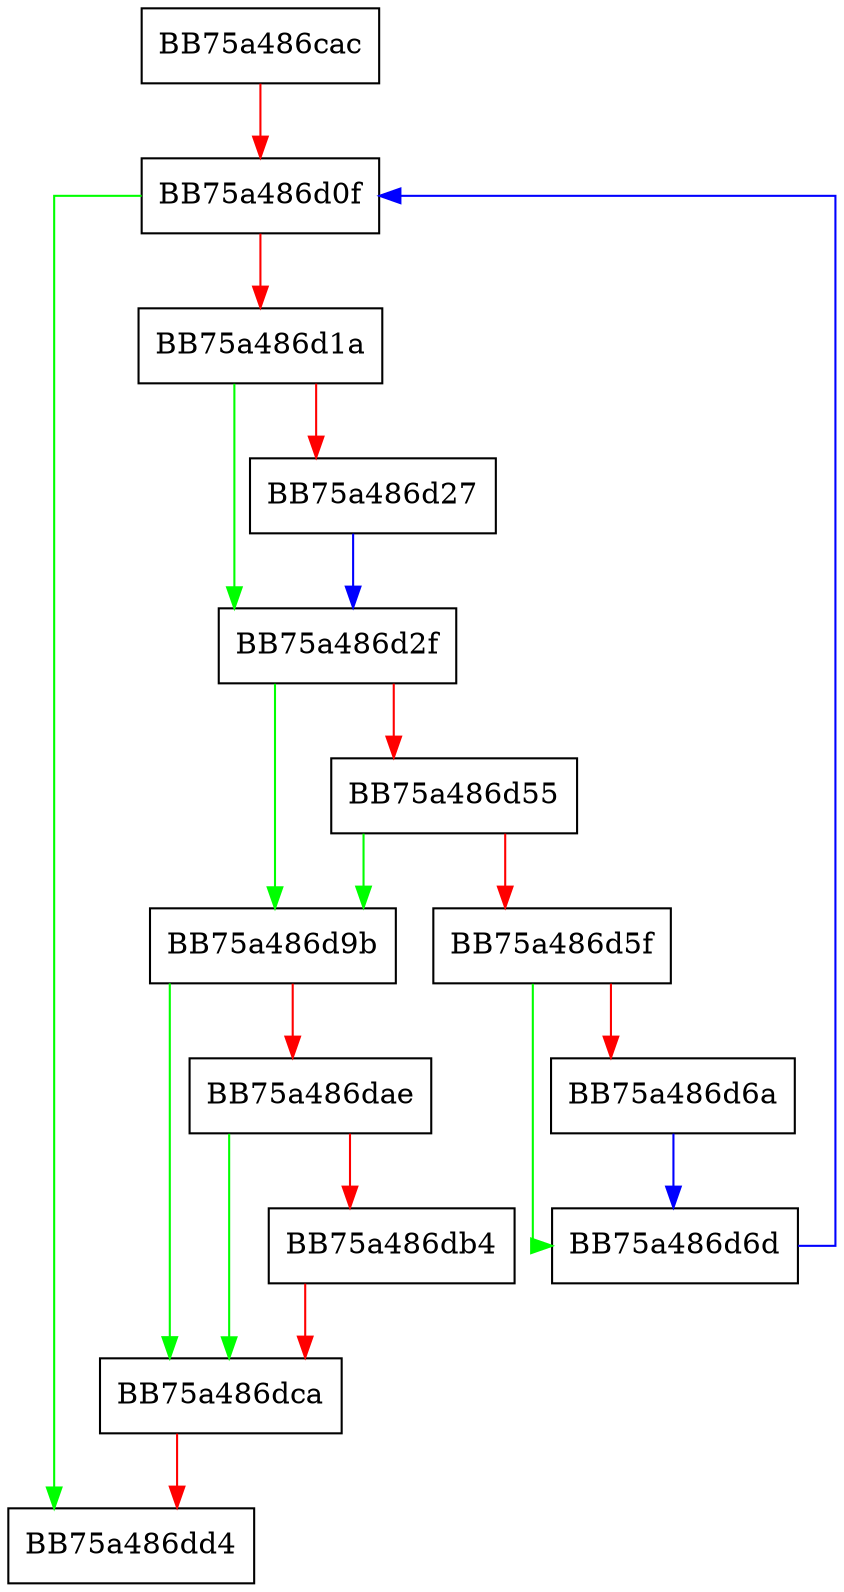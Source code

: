 digraph FindObjectOfType {
  node [shape="box"];
  graph [splines=ortho];
  BB75a486cac -> BB75a486d0f [color="red"];
  BB75a486d0f -> BB75a486dd4 [color="green"];
  BB75a486d0f -> BB75a486d1a [color="red"];
  BB75a486d1a -> BB75a486d2f [color="green"];
  BB75a486d1a -> BB75a486d27 [color="red"];
  BB75a486d27 -> BB75a486d2f [color="blue"];
  BB75a486d2f -> BB75a486d9b [color="green"];
  BB75a486d2f -> BB75a486d55 [color="red"];
  BB75a486d55 -> BB75a486d9b [color="green"];
  BB75a486d55 -> BB75a486d5f [color="red"];
  BB75a486d5f -> BB75a486d6d [color="green"];
  BB75a486d5f -> BB75a486d6a [color="red"];
  BB75a486d6a -> BB75a486d6d [color="blue"];
  BB75a486d6d -> BB75a486d0f [color="blue"];
  BB75a486d9b -> BB75a486dca [color="green"];
  BB75a486d9b -> BB75a486dae [color="red"];
  BB75a486dae -> BB75a486dca [color="green"];
  BB75a486dae -> BB75a486db4 [color="red"];
  BB75a486db4 -> BB75a486dca [color="red"];
  BB75a486dca -> BB75a486dd4 [color="red"];
}